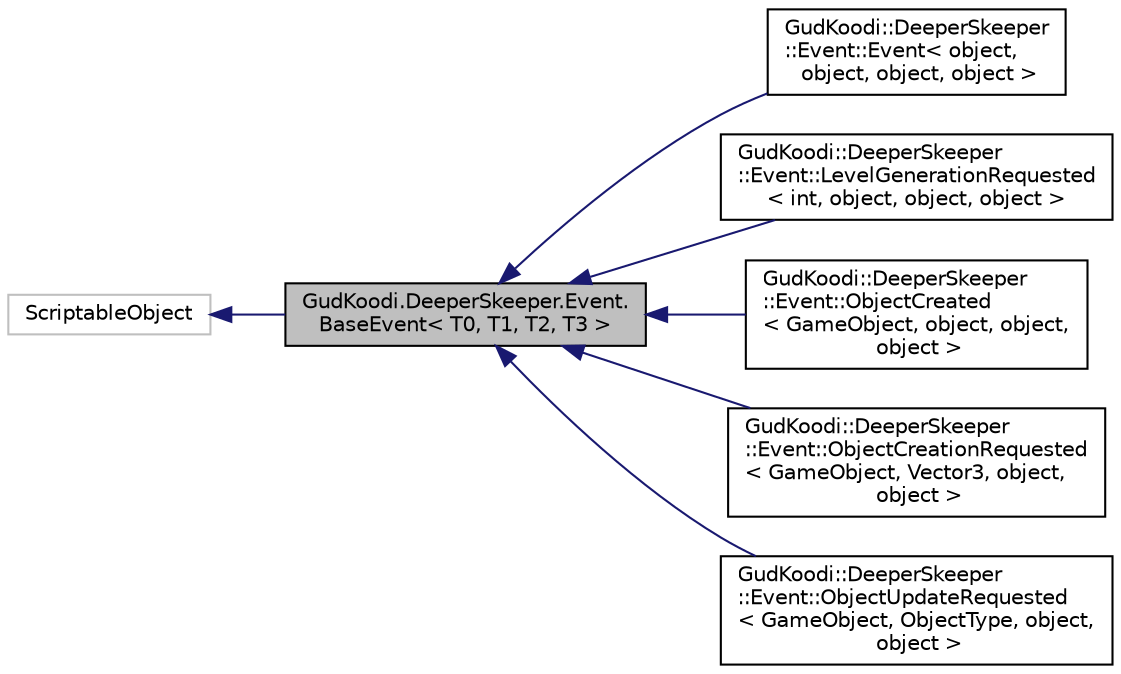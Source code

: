 digraph "GudKoodi.DeeperSkeeper.Event.BaseEvent&lt; T0, T1, T2, T3 &gt;"
{
 // LATEX_PDF_SIZE
  edge [fontname="Helvetica",fontsize="10",labelfontname="Helvetica",labelfontsize="10"];
  node [fontname="Helvetica",fontsize="10",shape=record];
  rankdir="LR";
  Node1 [label="GudKoodi.DeeperSkeeper.Event.\lBaseEvent\< T0, T1, T2, T3 \>",height=0.2,width=0.4,color="black", fillcolor="grey75", style="filled", fontcolor="black",tooltip="Base class for all events."];
  Node2 -> Node1 [dir="back",color="midnightblue",fontsize="10",style="solid",fontname="Helvetica"];
  Node2 [label="ScriptableObject",height=0.2,width=0.4,color="grey75", fillcolor="white", style="filled",tooltip=" "];
  Node1 -> Node3 [dir="back",color="midnightblue",fontsize="10",style="solid",fontname="Helvetica"];
  Node3 [label="GudKoodi::DeeperSkeeper\l::Event::Event\< object,\l object, object, object \>",height=0.2,width=0.4,color="black", fillcolor="white", style="filled",URL="$class_gud_koodi_1_1_deeper_skeeper_1_1_event_1_1_event.html",tooltip="Simple event with no arguments."];
  Node1 -> Node4 [dir="back",color="midnightblue",fontsize="10",style="solid",fontname="Helvetica"];
  Node4 [label="GudKoodi::DeeperSkeeper\l::Event::LevelGenerationRequested\l\< int, object, object, object \>",height=0.2,width=0.4,color="black", fillcolor="white", style="filled",URL="$class_gud_koodi_1_1_deeper_skeeper_1_1_event_1_1_level_generation_requested.html",tooltip="Event for requesting level generation."];
  Node1 -> Node5 [dir="back",color="midnightblue",fontsize="10",style="solid",fontname="Helvetica"];
  Node5 [label="GudKoodi::DeeperSkeeper\l::Event::ObjectCreated\l\< GameObject, object, object,\l object \>",height=0.2,width=0.4,color="black", fillcolor="white", style="filled",URL="$class_gud_koodi_1_1_deeper_skeeper_1_1_event_1_1_object_created.html",tooltip="Event for reacting to object creations."];
  Node1 -> Node6 [dir="back",color="midnightblue",fontsize="10",style="solid",fontname="Helvetica"];
  Node6 [label="GudKoodi::DeeperSkeeper\l::Event::ObjectCreationRequested\l\< GameObject, Vector3, object,\l object \>",height=0.2,width=0.4,color="black", fillcolor="white", style="filled",URL="$class_gud_koodi_1_1_deeper_skeeper_1_1_event_1_1_object_creation_requested.html",tooltip="Event for requesting the creation of objects."];
  Node1 -> Node7 [dir="back",color="midnightblue",fontsize="10",style="solid",fontname="Helvetica"];
  Node7 [label="GudKoodi::DeeperSkeeper\l::Event::ObjectUpdateRequested\l\< GameObject, ObjectType, object,\l object \>",height=0.2,width=0.4,color="black", fillcolor="white", style="filled",URL="$class_gud_koodi_1_1_deeper_skeeper_1_1_event_1_1_object_update_requested.html",tooltip="Event for requesting object updates."];
}
